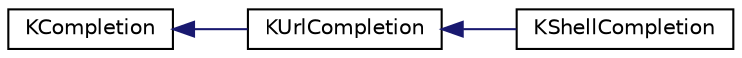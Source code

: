digraph "Graphical Class Hierarchy"
{
  edge [fontname="Helvetica",fontsize="10",labelfontname="Helvetica",labelfontsize="10"];
  node [fontname="Helvetica",fontsize="10",shape=record];
  rankdir="LR";
  Node0 [label="KCompletion",height=0.2,width=0.4,color="black", fillcolor="white", style="filled",URL="D:/Users/anthony/Documents/MINGW-KDE-Frameworks/frameworks/kcompletion-5.26.0/html/KCompletion.tags$classKCompletion.html"];
  Node0 -> Node1 [dir="back",color="midnightblue",fontsize="10",style="solid",fontname="Helvetica"];
  Node1 [label="KUrlCompletion",height=0.2,width=0.4,color="black", fillcolor="white", style="filled",URL="$classKUrlCompletion.html",tooltip="This class does completion of URLs including user directories (~user) and environment variables..."];
  Node1 -> Node2 [dir="back",color="midnightblue",fontsize="10",style="solid",fontname="Helvetica"];
  Node2 [label="KShellCompletion",height=0.2,width=0.4,color="black", fillcolor="white", style="filled",URL="$classKShellCompletion.html",tooltip="This class does shell-like completion of file names. "];
}
